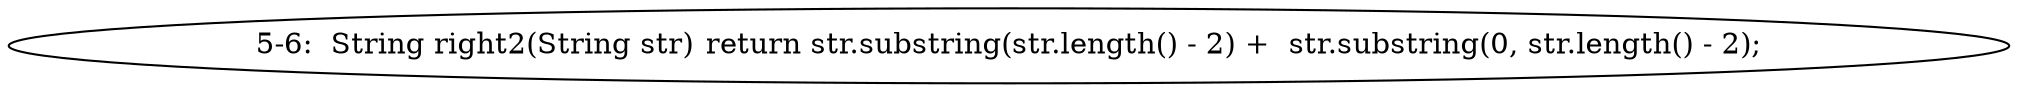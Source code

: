 digraph result_test { 
// graph-vertices
  a1  [label="5-6:  String right2(String str)	return str.substring(str.length() - 2) +  str.substring(0, str.length() - 2);"]; 
// graph-edges
}
